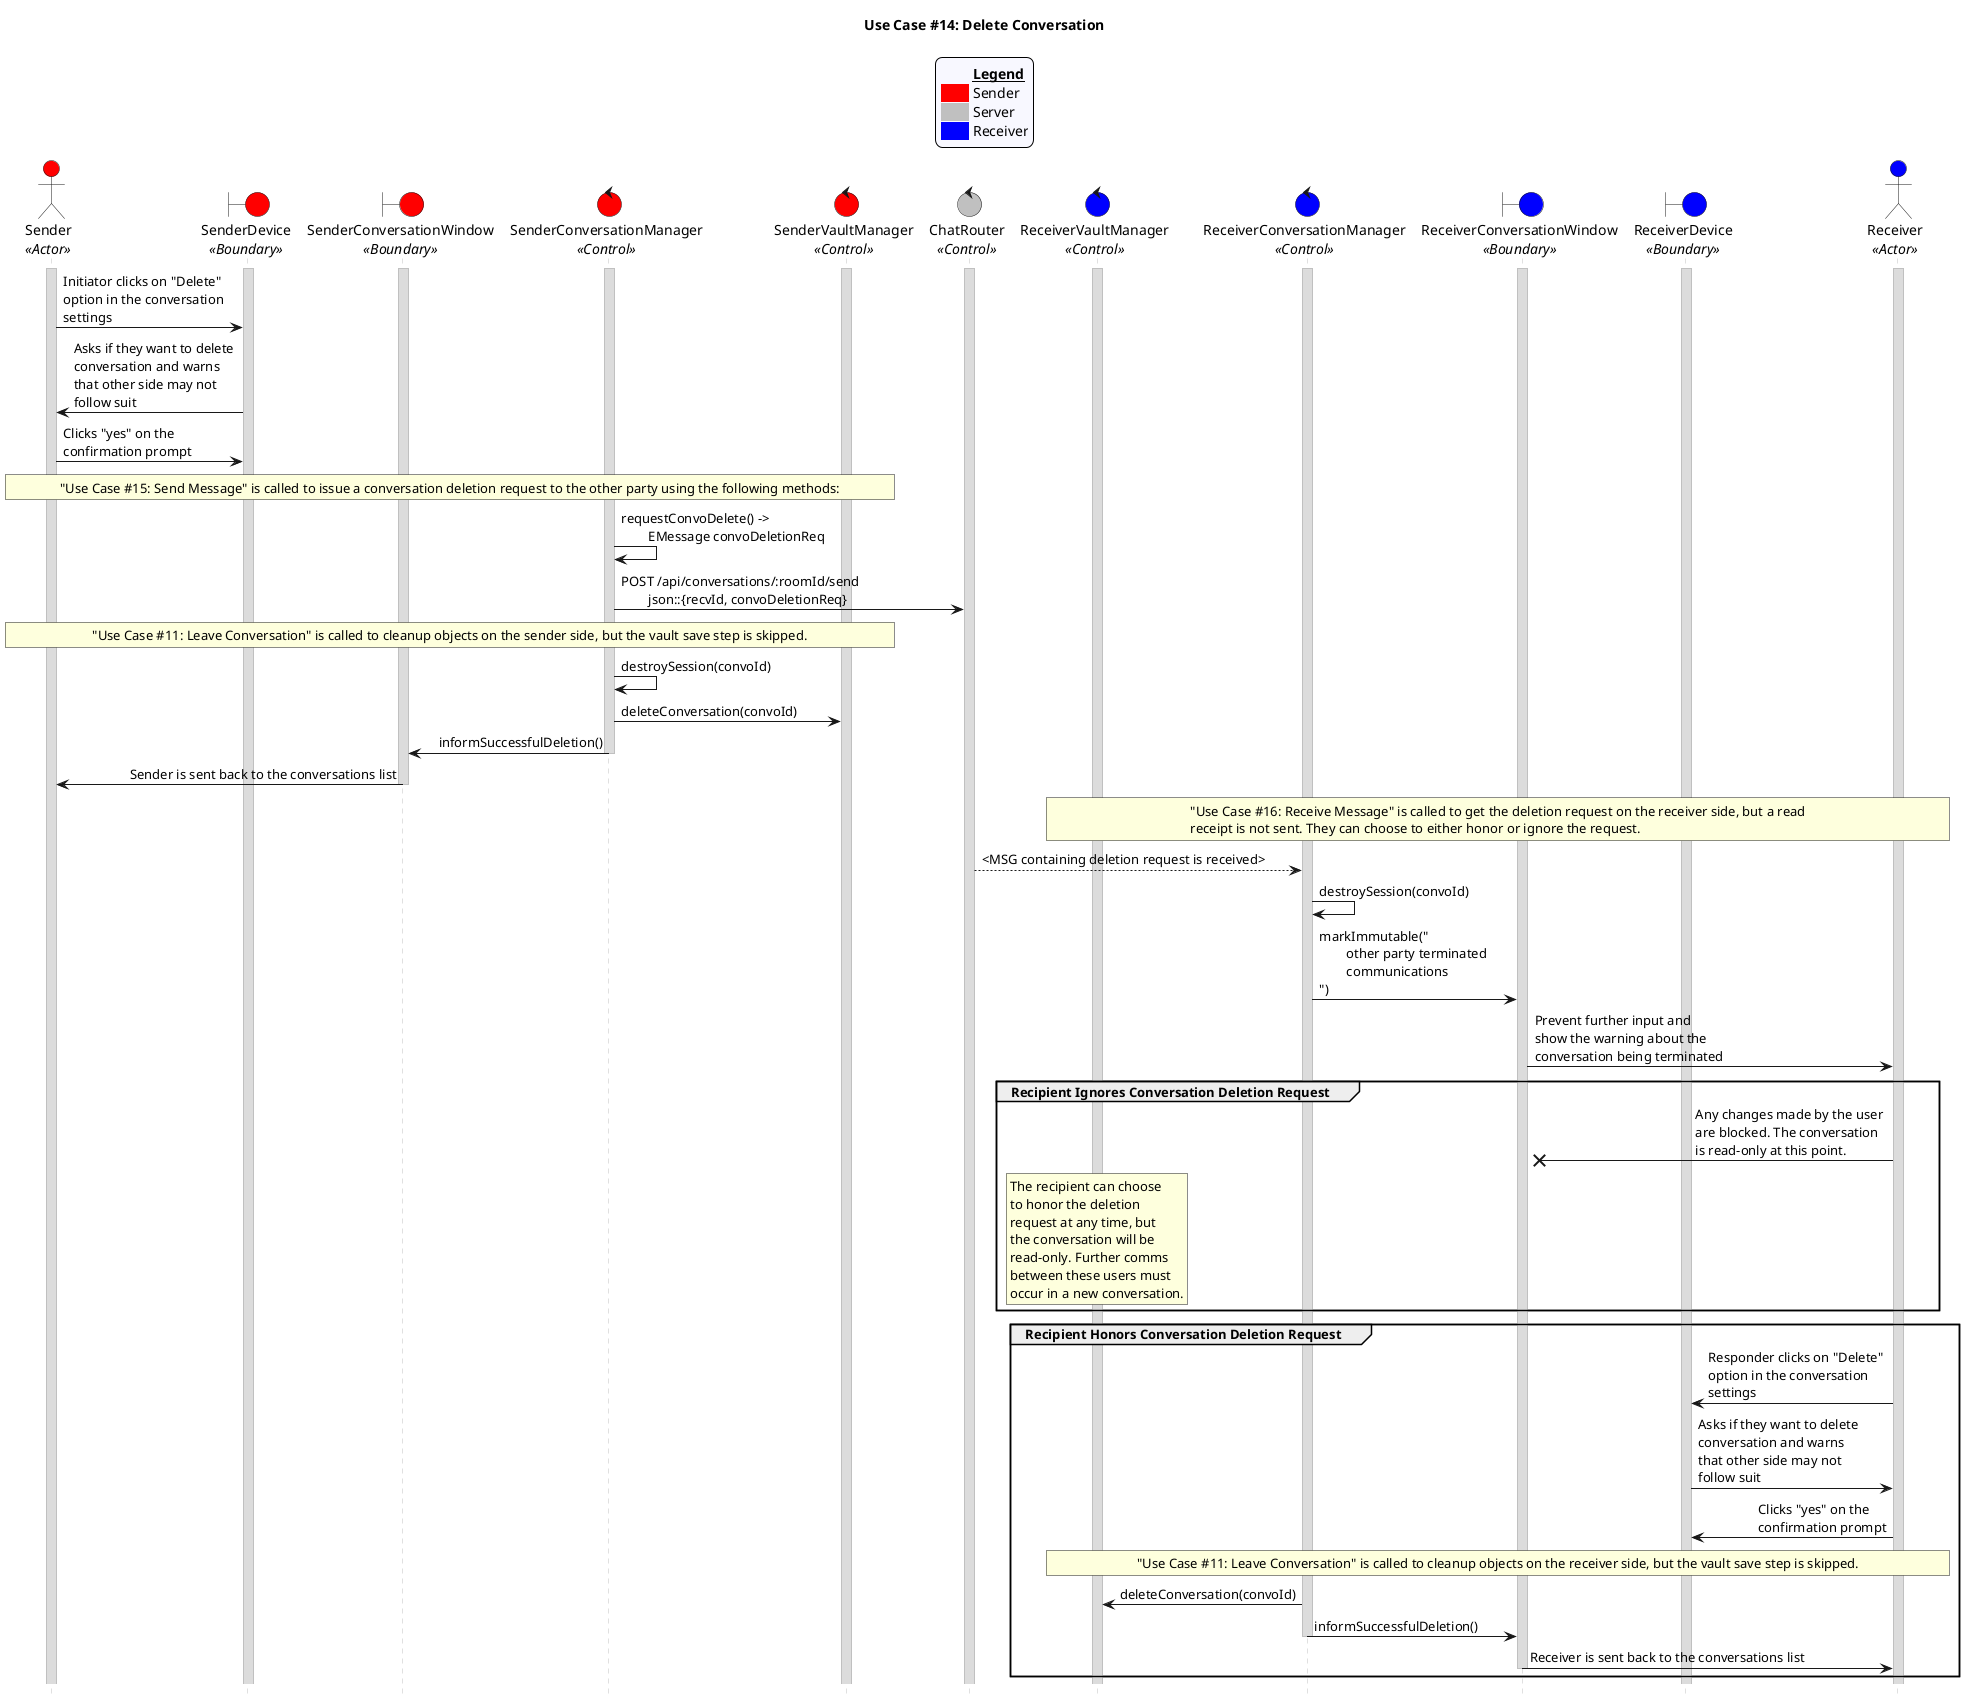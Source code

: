 
@startuml uc14
title "Use Case #14: Delete Conversation"

'Styling goes here
hide footbox
skinparam stereotypePosition bottom
skinparam sequenceMessageAlign direction
skinparam sequence {
	LifeLineBorderColor #Silver
	LifeLineBackgroundColor #Gainsboro
}

'Add a legend plus styling
skinparam legend {
	backgroundColor #GhostWhite
	entrySeparator #GhostWhite
}

legend top
	<#GhostWhite,#GhostWhite>|	|= __Legend__ |
	|<#red> | Sender|
	|<#silver> | Server|
	|<#blue> | Receiver|
endlegend

'Setup the objects involved here
actor Sender as s <<Actor>> #red
boundary SenderDevice as sd <<Boundary>> #red
boundary SenderConversationWindow as scw <<Boundary>> #red
control SenderConversationManager as scm <<Control>> #red
control SenderVaultManager as svm <<Control>> #red
control ChatRouter as cr <<Control>> #silver
control ReceiverVaultManager as rvm <<Control>> #blue
control ReceiverConversationManager as rcm <<Control>> #blue
boundary ReceiverConversationWindow as rcw <<Boundary>> #blue
boundary ReceiverDevice as rd <<Boundary>> #blue
actor Receiver as r <<Actor>> #blue

'Setup persistent objects here
activate s
activate sd
activate scw
activate scm
activate svm
activate cr
activate rvm
activate rcm
activate rcw
activate rd
activate r

'--- FLOW OF CONTROL STARTS HERE ---
'The user clicks on the options button for the chat room and selects “Delete”. This is the initiating party.
s -> sd: Initiator clicks on "Delete" \noption in the conversation \nsettings

'The user’s device asks the user if they want to delete the chat. The user will be warned that the chat room on the other side may not be immediately deleted once this is done
sd -> s: Asks if they want to delete \nconversation and warns \nthat other side may not \nfollow suit

'The user clicks “Yes” on the confirmation prompt asking them to delete the chat.
s -> sd: Clicks "yes" on the \nconfirmation prompt

'The user’s device creates a deletion request for the other user and calls Use Case 15: Send Chat to pass the request to the other party.
rnote over s, svm
	"Use Case #15: Send Message" is called to issue a conversation deletion request to the other party using the following methods:
endrnote
scm -> scm: requestConvoDelete() -> \n\tEMessage convoDeletionReq
scm -> cr: POST /api/conversations/:roomId/send \n\tjson::{recvId, convoDeletionReq}

'User is brought back to the chats list and the chat is removed from the list.
rnote over s, svm
	"Use Case #11: Leave Conversation" is called to cleanup objects on the sender side, but the vault save step is skipped.
endrnote

'The initiating user’s device nullifies the double ratchet, session keypair, and the session is marked as closed. The session is then purged from their vault.
scm -> scm: destroySession(convoId)
scm -> svm: deleteConversation(convoId)
scm -> scw: informSuccessfulDeletion()
deactivate scm
scw -> s: Sender is sent back to the conversations list
deactivate scw

'===================== receiver's turn to act

'The responding user receives the chat via Use Case 16: Receive Chat and detects the close request.
rnote over r, rvm
	"Use Case #16: Receive Message" is called to get the deletion request on the receiver side, but a read
	receipt is not sent. They can choose to either honor or ignore the request.
endrnote
cr --> rcm: <MSG containing deletion request is received>

'The responding user nullifies the double ratchet, session keypair, and the session is marked as closed.
rcm -> rcm: destroySession(convoId)

'The responding user’s chat has a message informing them that the initiating user terminated the chat session and sending of messages is disallowed.
rcm -> rcw: markImmutable("\n\tother party terminated \n\tcommunications\n")
rcw -> r: Prevent further input and \nshow the warning about the \nconversation being terminated

'Recipient can choose to honor the request or ignore it
'Case 1: The request is ignored
group Recipient Ignores Conversation Deletion Request
	r ->X rcw: Any changes made by the user \nare blocked. The conversation \nis read-only at this point.
	rnote over rvm
		The recipient can choose
		to honor the deletion
		request at any time, but
		the conversation will be 
		read-only. Further comms 
		between these users must
		occur in a new conversation.
	endrnote
end

'Case 2: The request is honored
group Recipient Honors Conversation Deletion Request
	'The user clicks on the options button for the chat room and selects “Delete”. This is the responding party.
	r -> rd: Responder clicks on "Delete" \noption in the conversation \nsettings

	'The user’s device asks the user if they want to delete the chat. The user will be warned that the chat room on the other side may not be immediately deleted once this is done
	rd -> r: Asks if they want to delete \nconversation and warns \nthat other side may not \nfollow suit

	'The user clicks “Yes” on the confirmation prompt asking them to delete the chat.
	r -> rd: Clicks "yes" on the \nconfirmation prompt

	'User is brought back to the chats list and the chat is removed from the list.
	rnote over r, rvm
		"Use Case #11: Leave Conversation" is called to cleanup objects on the receiver side, but the vault save step is skipped.
	endrnote

	'The responding user’s device nullifies the double ratchet, session keypair, and the session is marked as closed. The session is then purged from their vault.
	rcm -> rvm: deleteConversation(convoId)
	rcm -> rcw: informSuccessfulDeletion()
	deactivate rcm
	rcw -> r: Receiver is sent back to the conversations list
	deactivate rcw
end
'--- FLOW OF CONTROL ENDS HERE   ---

@enduml
